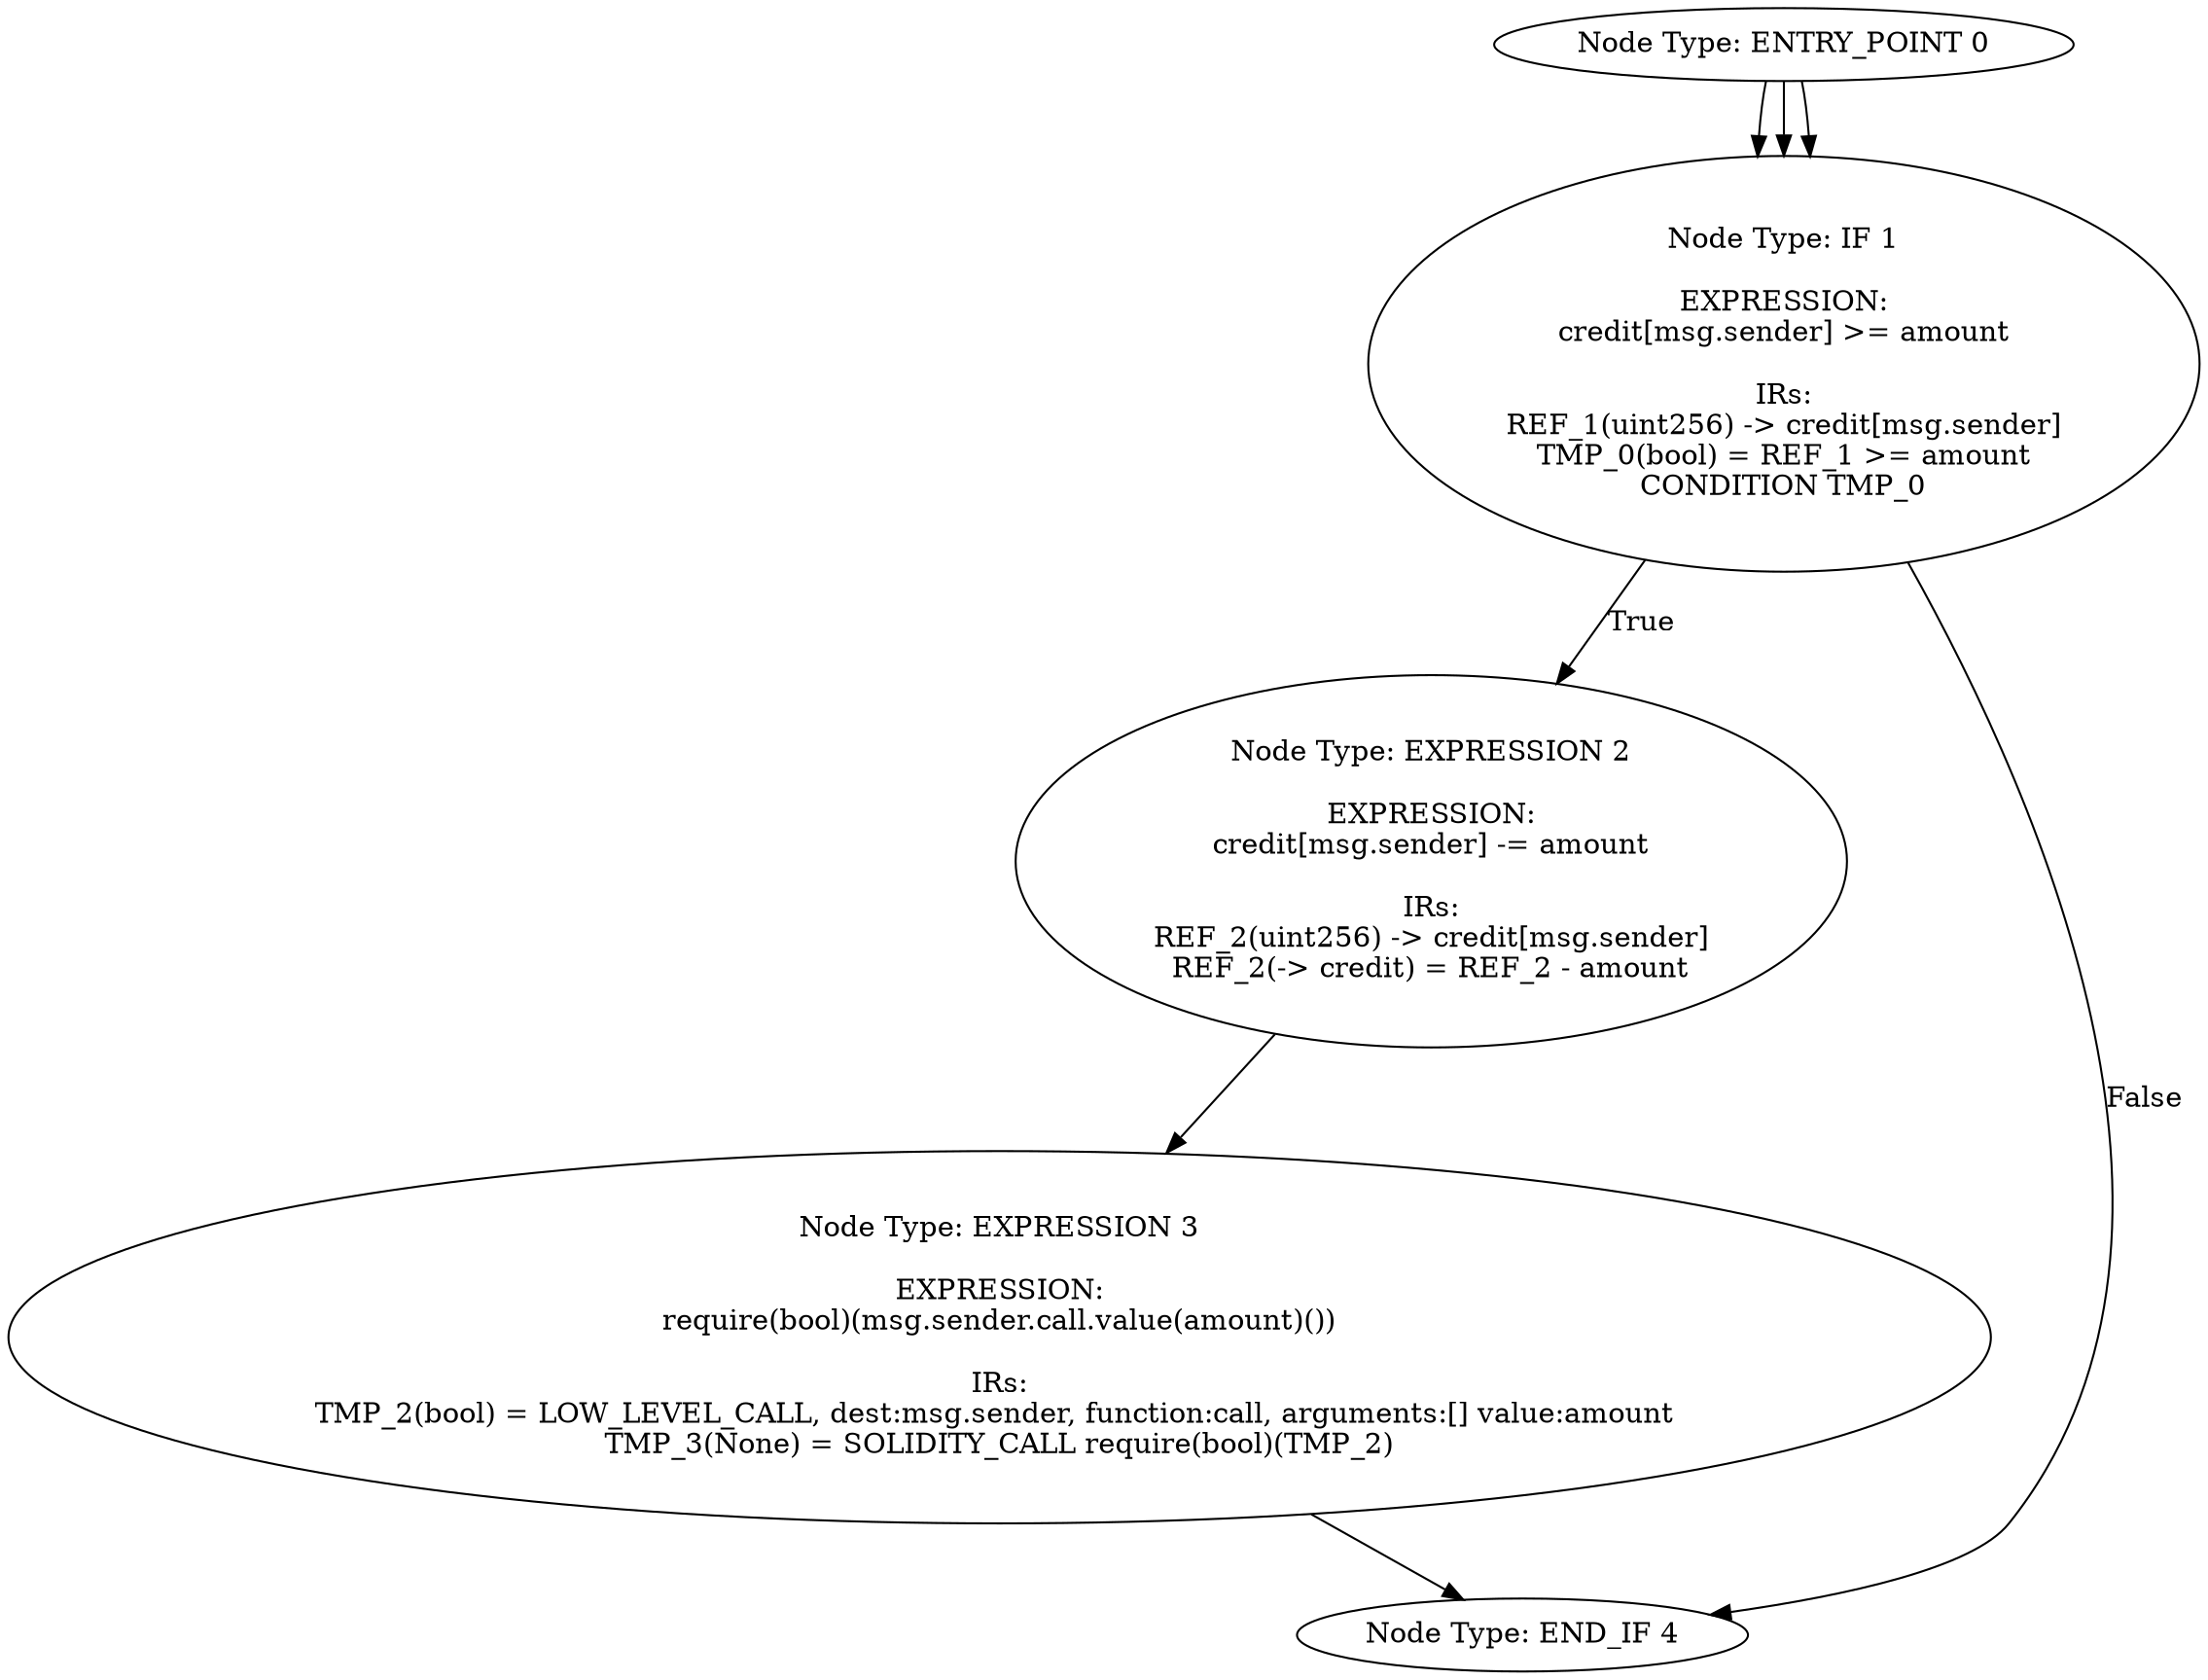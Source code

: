 digraph CFG {
0[label="Node Type: ENTRY_POINT 0
"];
0->1;
1[label="Node Type: EXPRESSION 1

EXPRESSION:
credit[to] += msg.value

IRs:
REF_0(uint256) -> credit[to]
REF_0(-> credit) = REF_0 + msg.value"];
0[label="Node Type: ENTRY_POINT 0
"];
0->1;
1[label="Node Type: RETURN 1

EXPRESSION:
credit[to]

IRs:
REF_5(uint256) -> credit[to]
RETURN REF_5"];
0[label="Node Type: ENTRY_POINT 0
"];
0->1;
1[label="Node Type: IF 1

EXPRESSION:
credit[msg.sender] >= amount

IRs:
REF_1(uint256) -> credit[msg.sender]
TMP_0(bool) = REF_1 >= amount
CONDITION TMP_0"];
1->2[label="True"];
1->4[label="False"];
2[label="Node Type: EXPRESSION 2

EXPRESSION:
credit[msg.sender] -= amount

IRs:
REF_2(uint256) -> credit[msg.sender]
REF_2(-> credit) = REF_2 - amount"];
2->3;
3[label="Node Type: EXPRESSION 3

EXPRESSION:
require(bool)(msg.sender.call.value(amount)())

IRs:
TMP_2(bool) = LOW_LEVEL_CALL, dest:msg.sender, function:call, arguments:[] value:amount 
TMP_3(None) = SOLIDITY_CALL require(bool)(TMP_2)"];
3->4;
4[label="Node Type: END_IF 4
"];
}
